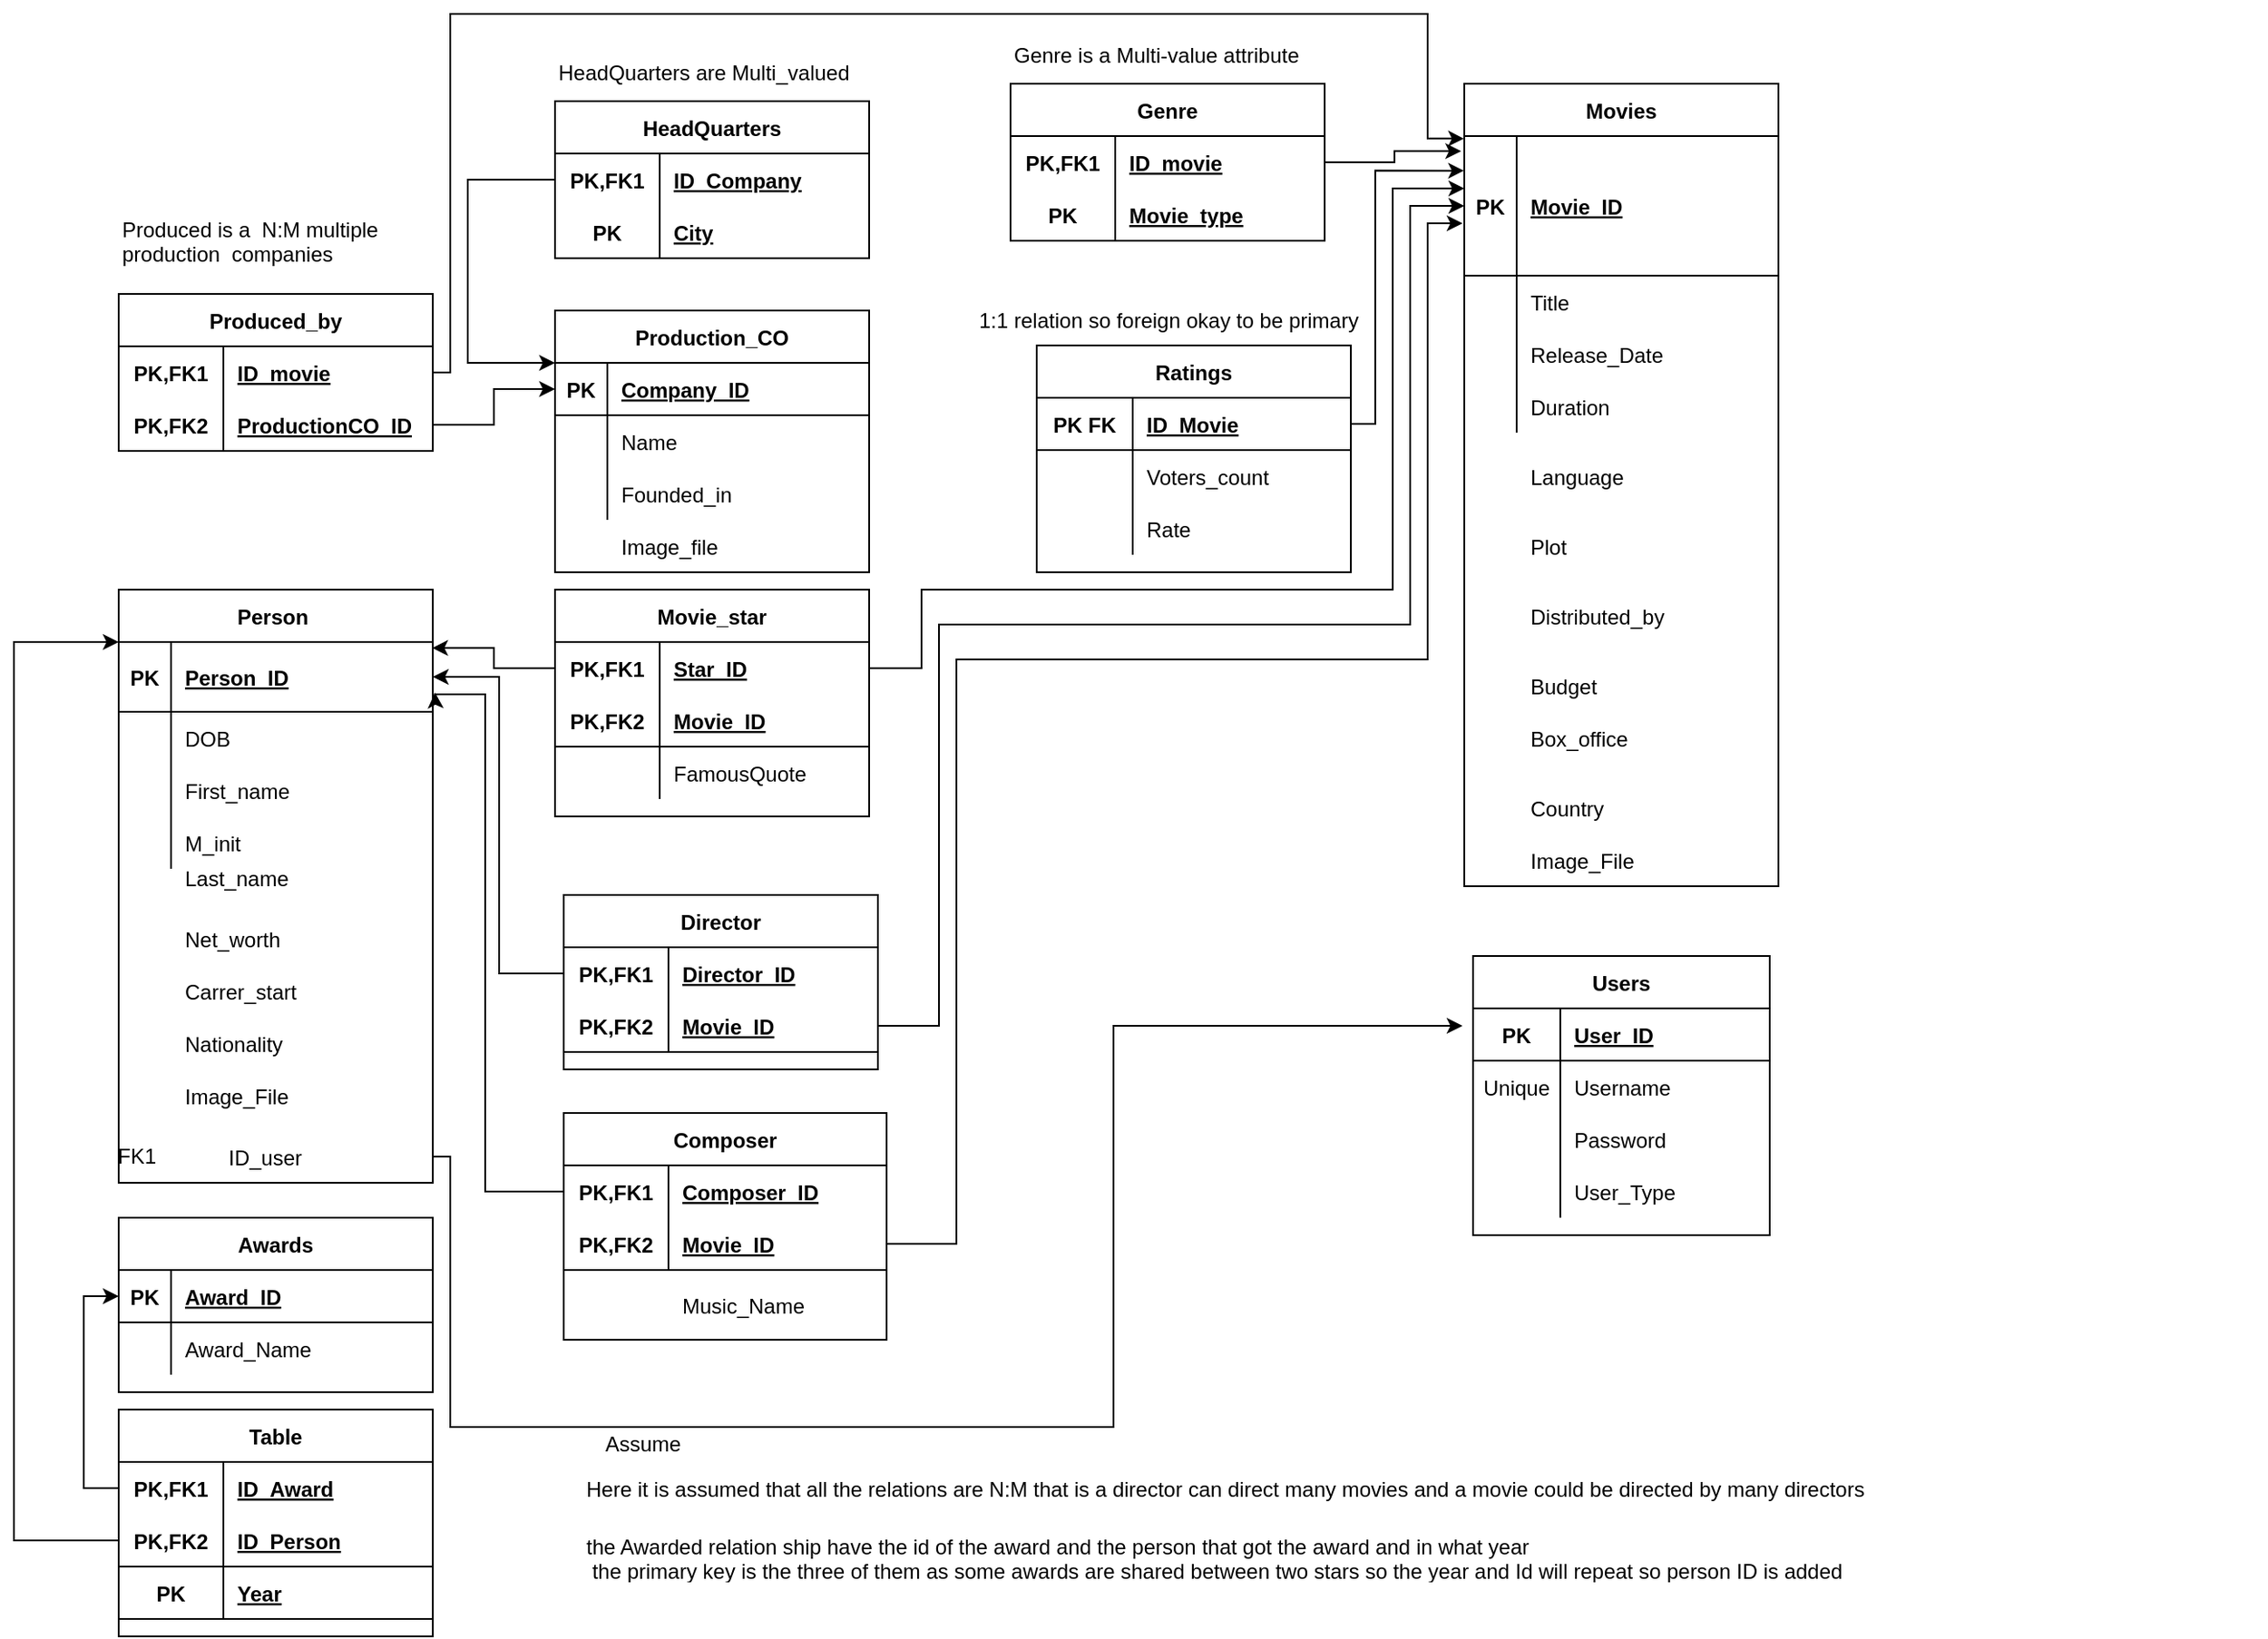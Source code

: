 <mxfile version="14.1.8" type="github">
  <diagram id="R2lEEEUBdFMjLlhIrx00" name="Page-1">
    <mxGraphModel dx="1038" dy="580" grid="1" gridSize="10" guides="1" tooltips="1" connect="1" arrows="1" fold="1" page="1" pageScale="1" pageWidth="850" pageHeight="1100" math="0" shadow="0" extFonts="Permanent Marker^https://fonts.googleapis.com/css?family=Permanent+Marker">
      <root>
        <mxCell id="0" />
        <mxCell id="1" parent="0" />
        <mxCell id="VRXhOcd1XlJgSuAFxM8A-126" value="" style="group" parent="1" vertex="1" connectable="0">
          <mxGeometry x="80" y="110" width="190" height="150.5" as="geometry" />
        </mxCell>
        <mxCell id="VRXhOcd1XlJgSuAFxM8A-116" value="" style="group" parent="VRXhOcd1XlJgSuAFxM8A-126" vertex="1" connectable="0">
          <mxGeometry y="44" width="190" height="106.5" as="geometry" />
        </mxCell>
        <mxCell id="VRXhOcd1XlJgSuAFxM8A-117" value="Produced_by" style="shape=table;startSize=30;container=1;collapsible=1;childLayout=tableLayout;fixedRows=1;rowLines=0;fontStyle=1;align=center;resizeLast=1;" parent="VRXhOcd1XlJgSuAFxM8A-116" vertex="1">
          <mxGeometry y="16.5" width="180" height="90" as="geometry">
            <mxRectangle y="16.5" width="110" height="30" as="alternateBounds" />
          </mxGeometry>
        </mxCell>
        <mxCell id="VRXhOcd1XlJgSuAFxM8A-118" value="" style="shape=partialRectangle;collapsible=0;dropTarget=0;pointerEvents=0;fillColor=none;top=0;left=0;bottom=0;right=0;points=[[0,0.5],[1,0.5]];portConstraint=eastwest;" parent="VRXhOcd1XlJgSuAFxM8A-117" vertex="1">
          <mxGeometry y="30" width="180" height="30" as="geometry" />
        </mxCell>
        <mxCell id="VRXhOcd1XlJgSuAFxM8A-119" value="PK,FK1" style="shape=partialRectangle;connectable=0;fillColor=none;top=0;left=0;bottom=0;right=0;fontStyle=1;overflow=hidden;" parent="VRXhOcd1XlJgSuAFxM8A-118" vertex="1">
          <mxGeometry width="60" height="30" as="geometry" />
        </mxCell>
        <mxCell id="VRXhOcd1XlJgSuAFxM8A-120" value="ID_movie" style="shape=partialRectangle;connectable=0;fillColor=none;top=0;left=0;bottom=0;right=0;align=left;spacingLeft=6;fontStyle=5;overflow=hidden;" parent="VRXhOcd1XlJgSuAFxM8A-118" vertex="1">
          <mxGeometry x="60" width="120" height="30" as="geometry" />
        </mxCell>
        <mxCell id="VRXhOcd1XlJgSuAFxM8A-121" value="" style="shape=partialRectangle;collapsible=0;dropTarget=0;pointerEvents=0;fillColor=none;top=0;left=0;bottom=1;right=0;points=[[0,0.5],[1,0.5]];portConstraint=eastwest;" parent="VRXhOcd1XlJgSuAFxM8A-117" vertex="1">
          <mxGeometry y="60" width="180" height="30" as="geometry" />
        </mxCell>
        <mxCell id="VRXhOcd1XlJgSuAFxM8A-122" value="PK,FK2" style="shape=partialRectangle;connectable=0;fillColor=none;top=0;left=0;bottom=0;right=0;fontStyle=1;overflow=hidden;" parent="VRXhOcd1XlJgSuAFxM8A-121" vertex="1">
          <mxGeometry width="60" height="30" as="geometry" />
        </mxCell>
        <mxCell id="VRXhOcd1XlJgSuAFxM8A-123" value="ProductionCO_ID" style="shape=partialRectangle;connectable=0;fillColor=none;top=0;left=0;bottom=0;right=0;align=left;spacingLeft=6;fontStyle=5;overflow=hidden;" parent="VRXhOcd1XlJgSuAFxM8A-121" vertex="1">
          <mxGeometry x="60" width="120" height="30" as="geometry" />
        </mxCell>
        <mxCell id="VRXhOcd1XlJgSuAFxM8A-124" value="&lt;font face=&quot;helvetica&quot;&gt;Produced is a&amp;nbsp; N:M multiple production&amp;nbsp; companies&lt;/font&gt;" style="text;whiteSpace=wrap;html=1;" parent="VRXhOcd1XlJgSuAFxM8A-126" vertex="1">
          <mxGeometry y="10.003" width="190" height="22" as="geometry" />
        </mxCell>
        <mxCell id="VRXhOcd1XlJgSuAFxM8A-128" value="" style="group" parent="1" vertex="1" connectable="0">
          <mxGeometry x="580" y="20" width="451" height="560" as="geometry" />
        </mxCell>
        <mxCell id="VRXhOcd1XlJgSuAFxM8A-71" value="" style="group" parent="VRXhOcd1XlJgSuAFxM8A-128" vertex="1" connectable="0">
          <mxGeometry x="271" y="30" width="180" height="460" as="geometry" />
        </mxCell>
        <mxCell id="VRXhOcd1XlJgSuAFxM8A-46" value="Movies" style="shape=table;startSize=30;container=1;collapsible=1;childLayout=tableLayout;fixedRows=1;rowLines=0;fontStyle=1;align=center;resizeLast=1;" parent="VRXhOcd1XlJgSuAFxM8A-71" vertex="1">
          <mxGeometry width="180" height="460" as="geometry" />
        </mxCell>
        <mxCell id="VRXhOcd1XlJgSuAFxM8A-47" value="" style="shape=partialRectangle;collapsible=0;dropTarget=0;pointerEvents=0;fillColor=none;top=0;left=0;bottom=1;right=0;points=[[0,0.5],[1,0.5]];portConstraint=eastwest;" parent="VRXhOcd1XlJgSuAFxM8A-46" vertex="1">
          <mxGeometry y="30" width="180" height="80" as="geometry" />
        </mxCell>
        <mxCell id="VRXhOcd1XlJgSuAFxM8A-48" value="PK" style="shape=partialRectangle;connectable=0;fillColor=none;top=0;left=0;bottom=0;right=0;fontStyle=1;overflow=hidden;" parent="VRXhOcd1XlJgSuAFxM8A-47" vertex="1">
          <mxGeometry width="30" height="80" as="geometry" />
        </mxCell>
        <mxCell id="VRXhOcd1XlJgSuAFxM8A-49" value="Movie_ID" style="shape=partialRectangle;connectable=0;fillColor=none;top=0;left=0;bottom=0;right=0;align=left;spacingLeft=6;fontStyle=5;overflow=hidden;" parent="VRXhOcd1XlJgSuAFxM8A-47" vertex="1">
          <mxGeometry x="30" width="150" height="80" as="geometry" />
        </mxCell>
        <mxCell id="VRXhOcd1XlJgSuAFxM8A-50" value="" style="shape=partialRectangle;collapsible=0;dropTarget=0;pointerEvents=0;fillColor=none;top=0;left=0;bottom=0;right=0;points=[[0,0.5],[1,0.5]];portConstraint=eastwest;" parent="VRXhOcd1XlJgSuAFxM8A-46" vertex="1">
          <mxGeometry y="110" width="180" height="30" as="geometry" />
        </mxCell>
        <mxCell id="VRXhOcd1XlJgSuAFxM8A-51" value="" style="shape=partialRectangle;connectable=0;fillColor=none;top=0;left=0;bottom=0;right=0;editable=1;overflow=hidden;" parent="VRXhOcd1XlJgSuAFxM8A-50" vertex="1">
          <mxGeometry width="30" height="30" as="geometry" />
        </mxCell>
        <mxCell id="VRXhOcd1XlJgSuAFxM8A-52" value="Title" style="shape=partialRectangle;connectable=0;fillColor=none;top=0;left=0;bottom=0;right=0;align=left;spacingLeft=6;overflow=hidden;" parent="VRXhOcd1XlJgSuAFxM8A-50" vertex="1">
          <mxGeometry x="30" width="150" height="30" as="geometry" />
        </mxCell>
        <mxCell id="VRXhOcd1XlJgSuAFxM8A-53" value="" style="shape=partialRectangle;collapsible=0;dropTarget=0;pointerEvents=0;fillColor=none;top=0;left=0;bottom=0;right=0;points=[[0,0.5],[1,0.5]];portConstraint=eastwest;" parent="VRXhOcd1XlJgSuAFxM8A-46" vertex="1">
          <mxGeometry y="140" width="180" height="30" as="geometry" />
        </mxCell>
        <mxCell id="VRXhOcd1XlJgSuAFxM8A-54" value="" style="shape=partialRectangle;connectable=0;fillColor=none;top=0;left=0;bottom=0;right=0;editable=1;overflow=hidden;" parent="VRXhOcd1XlJgSuAFxM8A-53" vertex="1">
          <mxGeometry width="30" height="30" as="geometry" />
        </mxCell>
        <mxCell id="VRXhOcd1XlJgSuAFxM8A-55" value="Release_Date" style="shape=partialRectangle;connectable=0;fillColor=none;top=0;left=0;bottom=0;right=0;align=left;spacingLeft=6;overflow=hidden;" parent="VRXhOcd1XlJgSuAFxM8A-53" vertex="1">
          <mxGeometry x="30" width="150" height="30" as="geometry" />
        </mxCell>
        <mxCell id="VRXhOcd1XlJgSuAFxM8A-56" value="" style="shape=partialRectangle;collapsible=0;dropTarget=0;pointerEvents=0;fillColor=none;top=0;left=0;bottom=0;right=0;points=[[0,0.5],[1,0.5]];portConstraint=eastwest;" parent="VRXhOcd1XlJgSuAFxM8A-46" vertex="1">
          <mxGeometry y="170" width="180" height="30" as="geometry" />
        </mxCell>
        <mxCell id="VRXhOcd1XlJgSuAFxM8A-57" value="" style="shape=partialRectangle;connectable=0;fillColor=none;top=0;left=0;bottom=0;right=0;editable=1;overflow=hidden;" parent="VRXhOcd1XlJgSuAFxM8A-56" vertex="1">
          <mxGeometry width="30" height="30" as="geometry" />
        </mxCell>
        <mxCell id="VRXhOcd1XlJgSuAFxM8A-58" value="Duration " style="shape=partialRectangle;connectable=0;fillColor=none;top=0;left=0;bottom=0;right=0;align=left;spacingLeft=6;overflow=hidden;" parent="VRXhOcd1XlJgSuAFxM8A-56" vertex="1">
          <mxGeometry x="30" width="150" height="30" as="geometry" />
        </mxCell>
        <mxCell id="VRXhOcd1XlJgSuAFxM8A-64" value="Language" style="shape=partialRectangle;connectable=0;fillColor=none;top=0;left=0;bottom=0;right=0;align=left;spacingLeft=6;overflow=hidden;" parent="VRXhOcd1XlJgSuAFxM8A-71" vertex="1">
          <mxGeometry x="30" y="210" width="150" height="30" as="geometry" />
        </mxCell>
        <mxCell id="VRXhOcd1XlJgSuAFxM8A-65" value="Plot" style="shape=partialRectangle;connectable=0;fillColor=none;top=0;left=0;bottom=0;right=0;align=left;spacingLeft=6;overflow=hidden;" parent="VRXhOcd1XlJgSuAFxM8A-71" vertex="1">
          <mxGeometry x="30" y="250" width="150" height="30" as="geometry" />
        </mxCell>
        <mxCell id="VRXhOcd1XlJgSuAFxM8A-68" value="Distributed_by" style="shape=partialRectangle;connectable=0;fillColor=none;top=0;left=0;bottom=0;right=0;align=left;spacingLeft=6;overflow=hidden;" parent="VRXhOcd1XlJgSuAFxM8A-71" vertex="1">
          <mxGeometry x="30" y="290" width="150" height="30" as="geometry" />
        </mxCell>
        <mxCell id="VRXhOcd1XlJgSuAFxM8A-69" value="Budget" style="shape=partialRectangle;connectable=0;fillColor=none;top=0;left=0;bottom=0;right=0;align=left;spacingLeft=6;overflow=hidden;" parent="VRXhOcd1XlJgSuAFxM8A-71" vertex="1">
          <mxGeometry x="30" y="330" width="150" height="30" as="geometry" />
        </mxCell>
        <mxCell id="VRXhOcd1XlJgSuAFxM8A-70" value="Box_office" style="shape=partialRectangle;connectable=0;fillColor=none;top=0;left=0;bottom=0;right=0;align=left;spacingLeft=6;overflow=hidden;" parent="VRXhOcd1XlJgSuAFxM8A-71" vertex="1">
          <mxGeometry x="30" y="360" width="150" height="30" as="geometry" />
        </mxCell>
        <mxCell id="VRXhOcd1XlJgSuAFxM8A-258" value="Country" style="shape=partialRectangle;connectable=0;fillColor=none;top=0;left=0;bottom=0;right=0;align=left;spacingLeft=6;overflow=hidden;" parent="VRXhOcd1XlJgSuAFxM8A-71" vertex="1">
          <mxGeometry x="30" y="400" width="150" height="30" as="geometry" />
        </mxCell>
        <mxCell id="VRXhOcd1XlJgSuAFxM8A-282" value="Image_File" style="shape=partialRectangle;connectable=0;fillColor=none;top=0;left=0;bottom=0;right=0;align=left;spacingLeft=6;overflow=hidden;" parent="VRXhOcd1XlJgSuAFxM8A-71" vertex="1">
          <mxGeometry x="30" y="430" width="150" height="30" as="geometry" />
        </mxCell>
        <mxCell id="VRXhOcd1XlJgSuAFxM8A-99" value="" style="group" parent="VRXhOcd1XlJgSuAFxM8A-128" vertex="1" connectable="0">
          <mxGeometry x="11" width="180" height="120" as="geometry" />
        </mxCell>
        <mxCell id="VRXhOcd1XlJgSuAFxM8A-85" value="Genre" style="shape=table;startSize=30;container=1;collapsible=1;childLayout=tableLayout;fixedRows=1;rowLines=0;fontStyle=1;align=center;resizeLast=1;" parent="VRXhOcd1XlJgSuAFxM8A-99" vertex="1">
          <mxGeometry y="30" width="180" height="90" as="geometry" />
        </mxCell>
        <mxCell id="VRXhOcd1XlJgSuAFxM8A-86" value="" style="shape=partialRectangle;collapsible=0;dropTarget=0;pointerEvents=0;fillColor=none;top=0;left=0;bottom=0;right=0;points=[[0,0.5],[1,0.5]];portConstraint=eastwest;" parent="VRXhOcd1XlJgSuAFxM8A-85" vertex="1">
          <mxGeometry y="30" width="180" height="30" as="geometry" />
        </mxCell>
        <mxCell id="VRXhOcd1XlJgSuAFxM8A-87" value="PK,FK1" style="shape=partialRectangle;connectable=0;fillColor=none;top=0;left=0;bottom=0;right=0;fontStyle=1;overflow=hidden;" parent="VRXhOcd1XlJgSuAFxM8A-86" vertex="1">
          <mxGeometry width="60" height="30" as="geometry" />
        </mxCell>
        <mxCell id="VRXhOcd1XlJgSuAFxM8A-88" value="ID_movie" style="shape=partialRectangle;connectable=0;fillColor=none;top=0;left=0;bottom=0;right=0;align=left;spacingLeft=6;fontStyle=5;overflow=hidden;" parent="VRXhOcd1XlJgSuAFxM8A-86" vertex="1">
          <mxGeometry x="60" width="120" height="30" as="geometry" />
        </mxCell>
        <mxCell id="VRXhOcd1XlJgSuAFxM8A-89" value="" style="shape=partialRectangle;collapsible=0;dropTarget=0;pointerEvents=0;fillColor=none;top=0;left=0;bottom=1;right=0;points=[[0,0.5],[1,0.5]];portConstraint=eastwest;" parent="VRXhOcd1XlJgSuAFxM8A-85" vertex="1">
          <mxGeometry y="60" width="180" height="30" as="geometry" />
        </mxCell>
        <mxCell id="VRXhOcd1XlJgSuAFxM8A-90" value="PK" style="shape=partialRectangle;connectable=0;fillColor=none;top=0;left=0;bottom=0;right=0;fontStyle=1;overflow=hidden;" parent="VRXhOcd1XlJgSuAFxM8A-89" vertex="1">
          <mxGeometry width="60" height="30" as="geometry" />
        </mxCell>
        <mxCell id="VRXhOcd1XlJgSuAFxM8A-91" value="Movie_type" style="shape=partialRectangle;connectable=0;fillColor=none;top=0;left=0;bottom=0;right=0;align=left;spacingLeft=6;fontStyle=5;overflow=hidden;" parent="VRXhOcd1XlJgSuAFxM8A-89" vertex="1">
          <mxGeometry x="60" width="120" height="30" as="geometry" />
        </mxCell>
        <mxCell id="VRXhOcd1XlJgSuAFxM8A-101" value="Ratings" style="shape=table;startSize=30;container=1;collapsible=1;childLayout=tableLayout;fixedRows=1;rowLines=0;fontStyle=1;align=center;resizeLast=1;" parent="VRXhOcd1XlJgSuAFxM8A-128" vertex="1">
          <mxGeometry x="26" y="180" width="180" height="130" as="geometry" />
        </mxCell>
        <mxCell id="VRXhOcd1XlJgSuAFxM8A-102" value="" style="shape=partialRectangle;collapsible=0;dropTarget=0;pointerEvents=0;fillColor=none;top=0;left=0;bottom=1;right=0;points=[[0,0.5],[1,0.5]];portConstraint=eastwest;" parent="VRXhOcd1XlJgSuAFxM8A-101" vertex="1">
          <mxGeometry y="30" width="180" height="30" as="geometry" />
        </mxCell>
        <mxCell id="VRXhOcd1XlJgSuAFxM8A-103" value="PK FK" style="shape=partialRectangle;connectable=0;fillColor=none;top=0;left=0;bottom=0;right=0;fontStyle=1;overflow=hidden;" parent="VRXhOcd1XlJgSuAFxM8A-102" vertex="1">
          <mxGeometry width="55" height="30" as="geometry" />
        </mxCell>
        <mxCell id="VRXhOcd1XlJgSuAFxM8A-104" value="ID_Movie" style="shape=partialRectangle;connectable=0;fillColor=none;top=0;left=0;bottom=0;right=0;align=left;spacingLeft=6;fontStyle=5;overflow=hidden;" parent="VRXhOcd1XlJgSuAFxM8A-102" vertex="1">
          <mxGeometry x="55" width="125" height="30" as="geometry" />
        </mxCell>
        <mxCell id="VRXhOcd1XlJgSuAFxM8A-105" value="" style="shape=partialRectangle;collapsible=0;dropTarget=0;pointerEvents=0;fillColor=none;top=0;left=0;bottom=0;right=0;points=[[0,0.5],[1,0.5]];portConstraint=eastwest;" parent="VRXhOcd1XlJgSuAFxM8A-101" vertex="1">
          <mxGeometry y="60" width="180" height="30" as="geometry" />
        </mxCell>
        <mxCell id="VRXhOcd1XlJgSuAFxM8A-106" value="" style="shape=partialRectangle;connectable=0;fillColor=none;top=0;left=0;bottom=0;right=0;editable=1;overflow=hidden;" parent="VRXhOcd1XlJgSuAFxM8A-105" vertex="1">
          <mxGeometry width="55" height="30" as="geometry" />
        </mxCell>
        <mxCell id="VRXhOcd1XlJgSuAFxM8A-107" value="Voters_count" style="shape=partialRectangle;connectable=0;fillColor=none;top=0;left=0;bottom=0;right=0;align=left;spacingLeft=6;overflow=hidden;" parent="VRXhOcd1XlJgSuAFxM8A-105" vertex="1">
          <mxGeometry x="55" width="125" height="30" as="geometry" />
        </mxCell>
        <mxCell id="VRXhOcd1XlJgSuAFxM8A-108" value="" style="shape=partialRectangle;collapsible=0;dropTarget=0;pointerEvents=0;fillColor=none;top=0;left=0;bottom=0;right=0;points=[[0,0.5],[1,0.5]];portConstraint=eastwest;" parent="VRXhOcd1XlJgSuAFxM8A-101" vertex="1">
          <mxGeometry y="90" width="180" height="30" as="geometry" />
        </mxCell>
        <mxCell id="VRXhOcd1XlJgSuAFxM8A-109" value="" style="shape=partialRectangle;connectable=0;fillColor=none;top=0;left=0;bottom=0;right=0;editable=1;overflow=hidden;" parent="VRXhOcd1XlJgSuAFxM8A-108" vertex="1">
          <mxGeometry width="55" height="30" as="geometry" />
        </mxCell>
        <mxCell id="VRXhOcd1XlJgSuAFxM8A-110" value="Rate" style="shape=partialRectangle;connectable=0;fillColor=none;top=0;left=0;bottom=0;right=0;align=left;spacingLeft=6;overflow=hidden;" parent="VRXhOcd1XlJgSuAFxM8A-108" vertex="1">
          <mxGeometry x="55" width="125" height="30" as="geometry" />
        </mxCell>
        <mxCell id="VRXhOcd1XlJgSuAFxM8A-114" value="1:1 relation so foreign okay to be primary" style="shape=partialRectangle;connectable=0;fillColor=none;top=0;left=0;bottom=0;right=0;align=left;spacingLeft=6;overflow=hidden;" parent="VRXhOcd1XlJgSuAFxM8A-128" vertex="1">
          <mxGeometry x="-15" y="150" width="232" height="30" as="geometry" />
        </mxCell>
        <mxCell id="VRXhOcd1XlJgSuAFxM8A-245" style="edgeStyle=orthogonalEdgeStyle;rounded=0;orthogonalLoop=1;jettySize=auto;html=1;exitX=1;exitY=0.5;exitDx=0;exitDy=0;entryX=-0.01;entryY=0.108;entryDx=0;entryDy=0;entryPerimeter=0;" parent="VRXhOcd1XlJgSuAFxM8A-128" source="VRXhOcd1XlJgSuAFxM8A-86" target="VRXhOcd1XlJgSuAFxM8A-47" edge="1">
          <mxGeometry relative="1" as="geometry" />
        </mxCell>
        <mxCell id="VRXhOcd1XlJgSuAFxM8A-247" style="edgeStyle=orthogonalEdgeStyle;rounded=0;orthogonalLoop=1;jettySize=auto;html=1;exitX=1;exitY=0.5;exitDx=0;exitDy=0;entryX=-0.001;entryY=0.248;entryDx=0;entryDy=0;entryPerimeter=0;" parent="VRXhOcd1XlJgSuAFxM8A-128" source="VRXhOcd1XlJgSuAFxM8A-102" target="VRXhOcd1XlJgSuAFxM8A-47" edge="1">
          <mxGeometry relative="1" as="geometry">
            <mxPoint x="230" y="80" as="targetPoint" />
            <Array as="points">
              <mxPoint x="220" y="225" />
              <mxPoint x="220" y="80" />
            </Array>
          </mxGeometry>
        </mxCell>
        <mxCell id="VRXhOcd1XlJgSuAFxM8A-98" value="&lt;span style=&quot;font-family: &amp;#34;helvetica&amp;#34;&quot;&gt;Genre is a Multi-value attribute&lt;/span&gt;" style="text;whiteSpace=wrap;html=1;" parent="VRXhOcd1XlJgSuAFxM8A-128" vertex="1">
          <mxGeometry x="11" width="180" height="30" as="geometry" />
        </mxCell>
        <mxCell id="VRXhOcd1XlJgSuAFxM8A-133" value="Person " style="shape=table;startSize=30;container=1;collapsible=1;childLayout=tableLayout;fixedRows=1;rowLines=0;fontStyle=1;align=center;resizeLast=1;" parent="1" vertex="1">
          <mxGeometry x="80" y="340" width="180" height="340" as="geometry" />
        </mxCell>
        <mxCell id="VRXhOcd1XlJgSuAFxM8A-134" value="" style="shape=partialRectangle;collapsible=0;dropTarget=0;pointerEvents=0;fillColor=none;top=0;left=0;bottom=1;right=0;points=[[0,0.5],[1,0.5]];portConstraint=eastwest;" parent="VRXhOcd1XlJgSuAFxM8A-133" vertex="1">
          <mxGeometry y="30" width="180" height="40" as="geometry" />
        </mxCell>
        <mxCell id="VRXhOcd1XlJgSuAFxM8A-135" value="PK" style="shape=partialRectangle;connectable=0;fillColor=none;top=0;left=0;bottom=0;right=0;fontStyle=1;overflow=hidden;" parent="VRXhOcd1XlJgSuAFxM8A-134" vertex="1">
          <mxGeometry width="30" height="40" as="geometry" />
        </mxCell>
        <mxCell id="VRXhOcd1XlJgSuAFxM8A-136" value="Person_ID" style="shape=partialRectangle;connectable=0;fillColor=none;top=0;left=0;bottom=0;right=0;align=left;spacingLeft=6;fontStyle=5;overflow=hidden;" parent="VRXhOcd1XlJgSuAFxM8A-134" vertex="1">
          <mxGeometry x="30" width="150" height="40" as="geometry" />
        </mxCell>
        <mxCell id="VRXhOcd1XlJgSuAFxM8A-137" value="" style="shape=partialRectangle;collapsible=0;dropTarget=0;pointerEvents=0;fillColor=none;top=0;left=0;bottom=0;right=0;points=[[0,0.5],[1,0.5]];portConstraint=eastwest;" parent="VRXhOcd1XlJgSuAFxM8A-133" vertex="1">
          <mxGeometry y="70" width="180" height="30" as="geometry" />
        </mxCell>
        <mxCell id="VRXhOcd1XlJgSuAFxM8A-138" value="" style="shape=partialRectangle;connectable=0;fillColor=none;top=0;left=0;bottom=0;right=0;editable=1;overflow=hidden;" parent="VRXhOcd1XlJgSuAFxM8A-137" vertex="1">
          <mxGeometry width="30" height="30" as="geometry" />
        </mxCell>
        <mxCell id="VRXhOcd1XlJgSuAFxM8A-139" value="DOB" style="shape=partialRectangle;connectable=0;fillColor=none;top=0;left=0;bottom=0;right=0;align=left;spacingLeft=6;overflow=hidden;" parent="VRXhOcd1XlJgSuAFxM8A-137" vertex="1">
          <mxGeometry x="30" width="150" height="30" as="geometry" />
        </mxCell>
        <mxCell id="VRXhOcd1XlJgSuAFxM8A-140" value="" style="shape=partialRectangle;collapsible=0;dropTarget=0;pointerEvents=0;fillColor=none;top=0;left=0;bottom=0;right=0;points=[[0,0.5],[1,0.5]];portConstraint=eastwest;" parent="VRXhOcd1XlJgSuAFxM8A-133" vertex="1">
          <mxGeometry y="100" width="180" height="30" as="geometry" />
        </mxCell>
        <mxCell id="VRXhOcd1XlJgSuAFxM8A-141" value="" style="shape=partialRectangle;connectable=0;fillColor=none;top=0;left=0;bottom=0;right=0;editable=1;overflow=hidden;" parent="VRXhOcd1XlJgSuAFxM8A-140" vertex="1">
          <mxGeometry width="30" height="30" as="geometry" />
        </mxCell>
        <mxCell id="VRXhOcd1XlJgSuAFxM8A-142" value="First_name" style="shape=partialRectangle;connectable=0;fillColor=none;top=0;left=0;bottom=0;right=0;align=left;spacingLeft=6;overflow=hidden;" parent="VRXhOcd1XlJgSuAFxM8A-140" vertex="1">
          <mxGeometry x="30" width="150" height="30" as="geometry" />
        </mxCell>
        <mxCell id="VRXhOcd1XlJgSuAFxM8A-143" value="" style="shape=partialRectangle;collapsible=0;dropTarget=0;pointerEvents=0;fillColor=none;top=0;left=0;bottom=0;right=0;points=[[0,0.5],[1,0.5]];portConstraint=eastwest;" parent="VRXhOcd1XlJgSuAFxM8A-133" vertex="1">
          <mxGeometry y="130" width="180" height="30" as="geometry" />
        </mxCell>
        <mxCell id="VRXhOcd1XlJgSuAFxM8A-144" value="" style="shape=partialRectangle;connectable=0;fillColor=none;top=0;left=0;bottom=0;right=0;editable=1;overflow=hidden;" parent="VRXhOcd1XlJgSuAFxM8A-143" vertex="1">
          <mxGeometry width="30" height="30" as="geometry" />
        </mxCell>
        <mxCell id="VRXhOcd1XlJgSuAFxM8A-145" value="M_init" style="shape=partialRectangle;connectable=0;fillColor=none;top=0;left=0;bottom=0;right=0;align=left;spacingLeft=6;overflow=hidden;" parent="VRXhOcd1XlJgSuAFxM8A-143" vertex="1">
          <mxGeometry x="30" width="150" height="30" as="geometry" />
        </mxCell>
        <mxCell id="VRXhOcd1XlJgSuAFxM8A-173" value="Last_name" style="shape=partialRectangle;connectable=0;fillColor=none;top=0;left=0;bottom=0;right=0;align=left;spacingLeft=6;overflow=hidden;" parent="1" vertex="1">
          <mxGeometry x="110" y="490" width="150" height="30" as="geometry" />
        </mxCell>
        <mxCell id="VRXhOcd1XlJgSuAFxM8A-183" value="Net_worth" style="shape=partialRectangle;connectable=0;fillColor=none;top=0;left=0;bottom=0;right=0;align=left;spacingLeft=6;overflow=hidden;" parent="1" vertex="1">
          <mxGeometry x="110" y="525" width="150" height="30" as="geometry" />
        </mxCell>
        <mxCell id="VRXhOcd1XlJgSuAFxM8A-184" value="Carrer_start" style="shape=partialRectangle;connectable=0;fillColor=none;top=0;left=0;bottom=0;right=0;align=left;spacingLeft=6;overflow=hidden;" parent="1" vertex="1">
          <mxGeometry x="110" y="555" width="150" height="30" as="geometry" />
        </mxCell>
        <mxCell id="VRXhOcd1XlJgSuAFxM8A-188" value="Nationality" style="shape=partialRectangle;connectable=0;fillColor=none;top=0;left=0;bottom=0;right=0;align=left;spacingLeft=6;overflow=hidden;" parent="1" vertex="1">
          <mxGeometry x="110" y="585" width="150" height="30" as="geometry" />
        </mxCell>
        <mxCell id="VRXhOcd1XlJgSuAFxM8A-203" value="Movie_star" style="shape=table;startSize=30;container=1;collapsible=1;childLayout=tableLayout;fixedRows=1;rowLines=0;fontStyle=1;align=center;resizeLast=1;" parent="1" vertex="1">
          <mxGeometry x="330" y="340" width="180" height="130" as="geometry" />
        </mxCell>
        <mxCell id="VRXhOcd1XlJgSuAFxM8A-204" value="" style="shape=partialRectangle;collapsible=0;dropTarget=0;pointerEvents=0;fillColor=none;top=0;left=0;bottom=0;right=0;points=[[0,0.5],[1,0.5]];portConstraint=eastwest;" parent="VRXhOcd1XlJgSuAFxM8A-203" vertex="1">
          <mxGeometry y="30" width="180" height="30" as="geometry" />
        </mxCell>
        <mxCell id="VRXhOcd1XlJgSuAFxM8A-205" value="PK,FK1" style="shape=partialRectangle;connectable=0;fillColor=none;top=0;left=0;bottom=0;right=0;fontStyle=1;overflow=hidden;" parent="VRXhOcd1XlJgSuAFxM8A-204" vertex="1">
          <mxGeometry width="60" height="30" as="geometry" />
        </mxCell>
        <mxCell id="VRXhOcd1XlJgSuAFxM8A-206" value="Star_ID" style="shape=partialRectangle;connectable=0;fillColor=none;top=0;left=0;bottom=0;right=0;align=left;spacingLeft=6;fontStyle=5;overflow=hidden;" parent="VRXhOcd1XlJgSuAFxM8A-204" vertex="1">
          <mxGeometry x="60" width="120" height="30" as="geometry" />
        </mxCell>
        <mxCell id="VRXhOcd1XlJgSuAFxM8A-207" value="" style="shape=partialRectangle;collapsible=0;dropTarget=0;pointerEvents=0;fillColor=none;top=0;left=0;bottom=1;right=0;points=[[0,0.5],[1,0.5]];portConstraint=eastwest;" parent="VRXhOcd1XlJgSuAFxM8A-203" vertex="1">
          <mxGeometry y="60" width="180" height="30" as="geometry" />
        </mxCell>
        <mxCell id="VRXhOcd1XlJgSuAFxM8A-208" value="PK,FK2" style="shape=partialRectangle;connectable=0;fillColor=none;top=0;left=0;bottom=0;right=0;fontStyle=1;overflow=hidden;" parent="VRXhOcd1XlJgSuAFxM8A-207" vertex="1">
          <mxGeometry width="60" height="30" as="geometry" />
        </mxCell>
        <mxCell id="VRXhOcd1XlJgSuAFxM8A-209" value="Movie_ID" style="shape=partialRectangle;connectable=0;fillColor=none;top=0;left=0;bottom=0;right=0;align=left;spacingLeft=6;fontStyle=5;overflow=hidden;" parent="VRXhOcd1XlJgSuAFxM8A-207" vertex="1">
          <mxGeometry x="60" width="120" height="30" as="geometry" />
        </mxCell>
        <mxCell id="VRXhOcd1XlJgSuAFxM8A-210" value="" style="shape=partialRectangle;collapsible=0;dropTarget=0;pointerEvents=0;fillColor=none;top=0;left=0;bottom=0;right=0;points=[[0,0.5],[1,0.5]];portConstraint=eastwest;" parent="VRXhOcd1XlJgSuAFxM8A-203" vertex="1">
          <mxGeometry y="90" width="180" height="30" as="geometry" />
        </mxCell>
        <mxCell id="VRXhOcd1XlJgSuAFxM8A-211" value="" style="shape=partialRectangle;connectable=0;fillColor=none;top=0;left=0;bottom=0;right=0;editable=1;overflow=hidden;" parent="VRXhOcd1XlJgSuAFxM8A-210" vertex="1">
          <mxGeometry width="60" height="30" as="geometry" />
        </mxCell>
        <mxCell id="VRXhOcd1XlJgSuAFxM8A-212" value="FamousQuote" style="shape=partialRectangle;connectable=0;fillColor=none;top=0;left=0;bottom=0;right=0;align=left;spacingLeft=6;overflow=hidden;" parent="VRXhOcd1XlJgSuAFxM8A-210" vertex="1">
          <mxGeometry x="60" width="120" height="30" as="geometry" />
        </mxCell>
        <mxCell id="VRXhOcd1XlJgSuAFxM8A-216" style="edgeStyle=orthogonalEdgeStyle;rounded=0;orthogonalLoop=1;jettySize=auto;html=1;exitX=0;exitY=0.5;exitDx=0;exitDy=0;entryX=0.998;entryY=0.085;entryDx=0;entryDy=0;entryPerimeter=0;" parent="1" source="VRXhOcd1XlJgSuAFxM8A-204" target="VRXhOcd1XlJgSuAFxM8A-134" edge="1">
          <mxGeometry relative="1" as="geometry">
            <mxPoint x="270" y="385" as="targetPoint" />
          </mxGeometry>
        </mxCell>
        <mxCell id="VRXhOcd1XlJgSuAFxM8A-221" value="Director" style="shape=table;startSize=30;container=1;collapsible=1;childLayout=tableLayout;fixedRows=1;rowLines=0;fontStyle=1;align=center;resizeLast=1;" parent="1" vertex="1">
          <mxGeometry x="335" y="515" width="180" height="100" as="geometry" />
        </mxCell>
        <mxCell id="VRXhOcd1XlJgSuAFxM8A-222" value="" style="shape=partialRectangle;collapsible=0;dropTarget=0;pointerEvents=0;fillColor=none;top=0;left=0;bottom=0;right=0;points=[[0,0.5],[1,0.5]];portConstraint=eastwest;" parent="VRXhOcd1XlJgSuAFxM8A-221" vertex="1">
          <mxGeometry y="30" width="180" height="30" as="geometry" />
        </mxCell>
        <mxCell id="VRXhOcd1XlJgSuAFxM8A-223" value="PK,FK1" style="shape=partialRectangle;connectable=0;fillColor=none;top=0;left=0;bottom=0;right=0;fontStyle=1;overflow=hidden;" parent="VRXhOcd1XlJgSuAFxM8A-222" vertex="1">
          <mxGeometry width="60" height="30" as="geometry" />
        </mxCell>
        <mxCell id="VRXhOcd1XlJgSuAFxM8A-224" value="Director_ID" style="shape=partialRectangle;connectable=0;fillColor=none;top=0;left=0;bottom=0;right=0;align=left;spacingLeft=6;fontStyle=5;overflow=hidden;" parent="VRXhOcd1XlJgSuAFxM8A-222" vertex="1">
          <mxGeometry x="60" width="120" height="30" as="geometry" />
        </mxCell>
        <mxCell id="VRXhOcd1XlJgSuAFxM8A-225" value="" style="shape=partialRectangle;collapsible=0;dropTarget=0;pointerEvents=0;fillColor=none;top=0;left=0;bottom=1;right=0;points=[[0,0.5],[1,0.5]];portConstraint=eastwest;" parent="VRXhOcd1XlJgSuAFxM8A-221" vertex="1">
          <mxGeometry y="60" width="180" height="30" as="geometry" />
        </mxCell>
        <mxCell id="VRXhOcd1XlJgSuAFxM8A-226" value="PK,FK2" style="shape=partialRectangle;connectable=0;fillColor=none;top=0;left=0;bottom=0;right=0;fontStyle=1;overflow=hidden;" parent="VRXhOcd1XlJgSuAFxM8A-225" vertex="1">
          <mxGeometry width="60" height="30" as="geometry" />
        </mxCell>
        <mxCell id="VRXhOcd1XlJgSuAFxM8A-227" value="Movie_ID" style="shape=partialRectangle;connectable=0;fillColor=none;top=0;left=0;bottom=0;right=0;align=left;spacingLeft=6;fontStyle=5;overflow=hidden;" parent="VRXhOcd1XlJgSuAFxM8A-225" vertex="1">
          <mxGeometry x="60" width="120" height="30" as="geometry" />
        </mxCell>
        <mxCell id="VRXhOcd1XlJgSuAFxM8A-232" style="edgeStyle=orthogonalEdgeStyle;rounded=0;orthogonalLoop=1;jettySize=auto;html=1;" parent="1" source="VRXhOcd1XlJgSuAFxM8A-222" edge="1">
          <mxGeometry relative="1" as="geometry">
            <mxPoint x="260" y="390" as="targetPoint" />
            <Array as="points">
              <mxPoint x="298" y="560" />
              <mxPoint x="298" y="390" />
              <mxPoint x="262" y="390" />
            </Array>
          </mxGeometry>
        </mxCell>
        <mxCell id="VRXhOcd1XlJgSuAFxM8A-234" value="Composer" style="shape=table;startSize=30;container=1;collapsible=1;childLayout=tableLayout;fixedRows=1;rowLines=0;fontStyle=1;align=center;resizeLast=1;" parent="1" vertex="1">
          <mxGeometry x="335" y="640" width="185" height="130" as="geometry" />
        </mxCell>
        <mxCell id="VRXhOcd1XlJgSuAFxM8A-235" value="" style="shape=partialRectangle;collapsible=0;dropTarget=0;pointerEvents=0;fillColor=none;top=0;left=0;bottom=0;right=0;points=[[0,0.5],[1,0.5]];portConstraint=eastwest;" parent="VRXhOcd1XlJgSuAFxM8A-234" vertex="1">
          <mxGeometry y="30" width="185" height="30" as="geometry" />
        </mxCell>
        <mxCell id="VRXhOcd1XlJgSuAFxM8A-236" value="PK,FK1" style="shape=partialRectangle;connectable=0;fillColor=none;top=0;left=0;bottom=0;right=0;fontStyle=1;overflow=hidden;" parent="VRXhOcd1XlJgSuAFxM8A-235" vertex="1">
          <mxGeometry width="60" height="30" as="geometry" />
        </mxCell>
        <mxCell id="VRXhOcd1XlJgSuAFxM8A-237" value="Composer_ID" style="shape=partialRectangle;connectable=0;fillColor=none;top=0;left=0;bottom=0;right=0;align=left;spacingLeft=6;fontStyle=5;overflow=hidden;" parent="VRXhOcd1XlJgSuAFxM8A-235" vertex="1">
          <mxGeometry x="60" width="125" height="30" as="geometry" />
        </mxCell>
        <mxCell id="VRXhOcd1XlJgSuAFxM8A-238" value="" style="shape=partialRectangle;collapsible=0;dropTarget=0;pointerEvents=0;fillColor=none;top=0;left=0;bottom=1;right=0;points=[[0,0.5],[1,0.5]];portConstraint=eastwest;" parent="VRXhOcd1XlJgSuAFxM8A-234" vertex="1">
          <mxGeometry y="60" width="185" height="30" as="geometry" />
        </mxCell>
        <mxCell id="VRXhOcd1XlJgSuAFxM8A-239" value="PK,FK2" style="shape=partialRectangle;connectable=0;fillColor=none;top=0;left=0;bottom=0;right=0;fontStyle=1;overflow=hidden;" parent="VRXhOcd1XlJgSuAFxM8A-238" vertex="1">
          <mxGeometry width="60" height="30" as="geometry" />
        </mxCell>
        <mxCell id="VRXhOcd1XlJgSuAFxM8A-240" value="Movie_ID" style="shape=partialRectangle;connectable=0;fillColor=none;top=0;left=0;bottom=0;right=0;align=left;spacingLeft=6;fontStyle=5;overflow=hidden;" parent="VRXhOcd1XlJgSuAFxM8A-238" vertex="1">
          <mxGeometry x="60" width="125" height="30" as="geometry" />
        </mxCell>
        <mxCell id="VRXhOcd1XlJgSuAFxM8A-242" style="edgeStyle=orthogonalEdgeStyle;rounded=0;orthogonalLoop=1;jettySize=auto;html=1;exitX=0;exitY=0.5;exitDx=0;exitDy=0;entryX=1.007;entryY=0.725;entryDx=0;entryDy=0;entryPerimeter=0;" parent="1" source="VRXhOcd1XlJgSuAFxM8A-235" target="VRXhOcd1XlJgSuAFxM8A-134" edge="1">
          <mxGeometry relative="1" as="geometry">
            <mxPoint x="280" y="400" as="targetPoint" />
            <Array as="points">
              <mxPoint x="290" y="685" />
              <mxPoint x="290" y="400" />
            </Array>
          </mxGeometry>
        </mxCell>
        <mxCell id="VRXhOcd1XlJgSuAFxM8A-244" style="edgeStyle=orthogonalEdgeStyle;rounded=0;orthogonalLoop=1;jettySize=auto;html=1;exitX=1;exitY=0.5;exitDx=0;exitDy=0;entryX=-0.001;entryY=0.018;entryDx=0;entryDy=0;entryPerimeter=0;" parent="1" source="VRXhOcd1XlJgSuAFxM8A-118" target="VRXhOcd1XlJgSuAFxM8A-47" edge="1">
          <mxGeometry relative="1" as="geometry">
            <mxPoint x="830" y="20" as="targetPoint" />
            <Array as="points">
              <mxPoint x="270" y="216" />
              <mxPoint x="270" y="10" />
              <mxPoint x="830" y="10" />
              <mxPoint x="830" y="81" />
            </Array>
          </mxGeometry>
        </mxCell>
        <mxCell id="VRXhOcd1XlJgSuAFxM8A-249" style="edgeStyle=orthogonalEdgeStyle;rounded=0;orthogonalLoop=1;jettySize=auto;html=1;exitX=1;exitY=0.5;exitDx=0;exitDy=0;" parent="1" source="VRXhOcd1XlJgSuAFxM8A-204" target="VRXhOcd1XlJgSuAFxM8A-47" edge="1">
          <mxGeometry relative="1" as="geometry">
            <mxPoint x="820" y="110" as="targetPoint" />
            <Array as="points">
              <mxPoint x="540" y="385" />
              <mxPoint x="540" y="340" />
              <mxPoint x="810" y="340" />
              <mxPoint x="810" y="110" />
            </Array>
          </mxGeometry>
        </mxCell>
        <mxCell id="VRXhOcd1XlJgSuAFxM8A-250" style="edgeStyle=orthogonalEdgeStyle;rounded=0;orthogonalLoop=1;jettySize=auto;html=1;exitX=1;exitY=0.5;exitDx=0;exitDy=0;entryX=0;entryY=0.5;entryDx=0;entryDy=0;" parent="1" source="VRXhOcd1XlJgSuAFxM8A-225" target="VRXhOcd1XlJgSuAFxM8A-47" edge="1">
          <mxGeometry relative="1" as="geometry">
            <mxPoint x="830" y="120" as="targetPoint" />
            <Array as="points">
              <mxPoint x="550" y="590" />
              <mxPoint x="550" y="360" />
              <mxPoint x="820" y="360" />
              <mxPoint x="820" y="120" />
            </Array>
          </mxGeometry>
        </mxCell>
        <mxCell id="VRXhOcd1XlJgSuAFxM8A-251" style="edgeStyle=orthogonalEdgeStyle;rounded=0;orthogonalLoop=1;jettySize=auto;html=1;exitX=1;exitY=0.5;exitDx=0;exitDy=0;" parent="1" source="VRXhOcd1XlJgSuAFxM8A-238" edge="1">
          <mxGeometry relative="1" as="geometry">
            <mxPoint x="850" y="130" as="targetPoint" />
            <Array as="points">
              <mxPoint x="560" y="715" />
              <mxPoint x="560" y="380" />
              <mxPoint x="830" y="380" />
              <mxPoint x="830" y="130" />
            </Array>
          </mxGeometry>
        </mxCell>
        <mxCell id="VRXhOcd1XlJgSuAFxM8A-257" value="Music_Name" style="shape=partialRectangle;connectable=0;fillColor=none;top=0;left=0;bottom=0;right=0;align=left;spacingLeft=6;fontStyle=0;overflow=hidden;" parent="1" vertex="1">
          <mxGeometry x="395" y="735" width="125" height="30" as="geometry" />
        </mxCell>
        <mxCell id="VRXhOcd1XlJgSuAFxM8A-259" value="Production_CO" style="shape=table;startSize=30;container=1;collapsible=1;childLayout=tableLayout;fixedRows=1;rowLines=0;fontStyle=1;align=center;resizeLast=1;" parent="1" vertex="1">
          <mxGeometry x="330" y="180" width="180" height="150" as="geometry" />
        </mxCell>
        <mxCell id="VRXhOcd1XlJgSuAFxM8A-260" value="" style="shape=partialRectangle;collapsible=0;dropTarget=0;pointerEvents=0;fillColor=none;top=0;left=0;bottom=1;right=0;points=[[0,0.5],[1,0.5]];portConstraint=eastwest;" parent="VRXhOcd1XlJgSuAFxM8A-259" vertex="1">
          <mxGeometry y="30" width="180" height="30" as="geometry" />
        </mxCell>
        <mxCell id="VRXhOcd1XlJgSuAFxM8A-261" value="PK" style="shape=partialRectangle;connectable=0;fillColor=none;top=0;left=0;bottom=0;right=0;fontStyle=1;overflow=hidden;" parent="VRXhOcd1XlJgSuAFxM8A-260" vertex="1">
          <mxGeometry width="30" height="30" as="geometry" />
        </mxCell>
        <mxCell id="VRXhOcd1XlJgSuAFxM8A-262" value="Company_ID" style="shape=partialRectangle;connectable=0;fillColor=none;top=0;left=0;bottom=0;right=0;align=left;spacingLeft=6;fontStyle=5;overflow=hidden;" parent="VRXhOcd1XlJgSuAFxM8A-260" vertex="1">
          <mxGeometry x="30" width="150" height="30" as="geometry" />
        </mxCell>
        <mxCell id="VRXhOcd1XlJgSuAFxM8A-263" value="" style="shape=partialRectangle;collapsible=0;dropTarget=0;pointerEvents=0;fillColor=none;top=0;left=0;bottom=0;right=0;points=[[0,0.5],[1,0.5]];portConstraint=eastwest;" parent="VRXhOcd1XlJgSuAFxM8A-259" vertex="1">
          <mxGeometry y="60" width="180" height="30" as="geometry" />
        </mxCell>
        <mxCell id="VRXhOcd1XlJgSuAFxM8A-264" value="" style="shape=partialRectangle;connectable=0;fillColor=none;top=0;left=0;bottom=0;right=0;editable=1;overflow=hidden;" parent="VRXhOcd1XlJgSuAFxM8A-263" vertex="1">
          <mxGeometry width="30" height="30" as="geometry" />
        </mxCell>
        <mxCell id="VRXhOcd1XlJgSuAFxM8A-265" value="Name" style="shape=partialRectangle;connectable=0;fillColor=none;top=0;left=0;bottom=0;right=0;align=left;spacingLeft=6;overflow=hidden;" parent="VRXhOcd1XlJgSuAFxM8A-263" vertex="1">
          <mxGeometry x="30" width="150" height="30" as="geometry" />
        </mxCell>
        <mxCell id="VRXhOcd1XlJgSuAFxM8A-266" value="" style="shape=partialRectangle;collapsible=0;dropTarget=0;pointerEvents=0;fillColor=none;top=0;left=0;bottom=0;right=0;points=[[0,0.5],[1,0.5]];portConstraint=eastwest;" parent="VRXhOcd1XlJgSuAFxM8A-259" vertex="1">
          <mxGeometry y="90" width="180" height="30" as="geometry" />
        </mxCell>
        <mxCell id="VRXhOcd1XlJgSuAFxM8A-267" value="" style="shape=partialRectangle;connectable=0;fillColor=none;top=0;left=0;bottom=0;right=0;editable=1;overflow=hidden;" parent="VRXhOcd1XlJgSuAFxM8A-266" vertex="1">
          <mxGeometry width="30" height="30" as="geometry" />
        </mxCell>
        <mxCell id="VRXhOcd1XlJgSuAFxM8A-268" value="Founded_in" style="shape=partialRectangle;connectable=0;fillColor=none;top=0;left=0;bottom=0;right=0;align=left;spacingLeft=6;overflow=hidden;" parent="VRXhOcd1XlJgSuAFxM8A-266" vertex="1">
          <mxGeometry x="30" width="150" height="30" as="geometry" />
        </mxCell>
        <mxCell id="VRXhOcd1XlJgSuAFxM8A-272" style="edgeStyle=orthogonalEdgeStyle;rounded=0;orthogonalLoop=1;jettySize=auto;html=1;entryX=0;entryY=0.5;entryDx=0;entryDy=0;" parent="1" source="VRXhOcd1XlJgSuAFxM8A-121" target="VRXhOcd1XlJgSuAFxM8A-260" edge="1">
          <mxGeometry relative="1" as="geometry" />
        </mxCell>
        <mxCell id="VRXhOcd1XlJgSuAFxM8A-273" value="HeadQuarters" style="shape=table;startSize=30;container=1;collapsible=1;childLayout=tableLayout;fixedRows=1;rowLines=0;fontStyle=1;align=center;resizeLast=1;" parent="1" vertex="1">
          <mxGeometry x="330" y="60" width="180" height="90" as="geometry" />
        </mxCell>
        <mxCell id="VRXhOcd1XlJgSuAFxM8A-274" value="" style="shape=partialRectangle;collapsible=0;dropTarget=0;pointerEvents=0;fillColor=none;top=0;left=0;bottom=0;right=0;points=[[0,0.5],[1,0.5]];portConstraint=eastwest;" parent="VRXhOcd1XlJgSuAFxM8A-273" vertex="1">
          <mxGeometry y="30" width="180" height="30" as="geometry" />
        </mxCell>
        <mxCell id="VRXhOcd1XlJgSuAFxM8A-275" value="PK,FK1" style="shape=partialRectangle;connectable=0;fillColor=none;top=0;left=0;bottom=0;right=0;fontStyle=1;overflow=hidden;" parent="VRXhOcd1XlJgSuAFxM8A-274" vertex="1">
          <mxGeometry width="60" height="30" as="geometry" />
        </mxCell>
        <mxCell id="VRXhOcd1XlJgSuAFxM8A-276" value="ID_Company" style="shape=partialRectangle;connectable=0;fillColor=none;top=0;left=0;bottom=0;right=0;align=left;spacingLeft=6;fontStyle=5;overflow=hidden;" parent="VRXhOcd1XlJgSuAFxM8A-274" vertex="1">
          <mxGeometry x="60" width="120" height="30" as="geometry" />
        </mxCell>
        <mxCell id="VRXhOcd1XlJgSuAFxM8A-277" value="" style="shape=partialRectangle;collapsible=0;dropTarget=0;pointerEvents=0;fillColor=none;top=0;left=0;bottom=1;right=0;points=[[0,0.5],[1,0.5]];portConstraint=eastwest;" parent="VRXhOcd1XlJgSuAFxM8A-273" vertex="1">
          <mxGeometry y="60" width="180" height="30" as="geometry" />
        </mxCell>
        <mxCell id="VRXhOcd1XlJgSuAFxM8A-278" value="PK" style="shape=partialRectangle;connectable=0;fillColor=none;top=0;left=0;bottom=0;right=0;fontStyle=1;overflow=hidden;" parent="VRXhOcd1XlJgSuAFxM8A-277" vertex="1">
          <mxGeometry width="60" height="30" as="geometry" />
        </mxCell>
        <mxCell id="VRXhOcd1XlJgSuAFxM8A-279" value="City" style="shape=partialRectangle;connectable=0;fillColor=none;top=0;left=0;bottom=0;right=0;align=left;spacingLeft=6;fontStyle=5;overflow=hidden;" parent="VRXhOcd1XlJgSuAFxM8A-277" vertex="1">
          <mxGeometry x="60" width="120" height="30" as="geometry" />
        </mxCell>
        <mxCell id="VRXhOcd1XlJgSuAFxM8A-280" value="&lt;font face=&quot;helvetica&quot;&gt;HeadQuarters are Multi_valued&lt;/font&gt;" style="text;whiteSpace=wrap;html=1;" parent="1" vertex="1">
          <mxGeometry x="330" y="30" width="180" height="30" as="geometry" />
        </mxCell>
        <mxCell id="VRXhOcd1XlJgSuAFxM8A-29" value="Users" style="shape=table;startSize=30;container=1;collapsible=1;childLayout=tableLayout;fixedRows=1;rowLines=0;fontStyle=1;align=center;resizeLast=1;" parent="1" vertex="1">
          <mxGeometry x="856" y="550" width="170" height="160" as="geometry">
            <mxRectangle x="80" y="50" width="70" height="30" as="alternateBounds" />
          </mxGeometry>
        </mxCell>
        <mxCell id="VRXhOcd1XlJgSuAFxM8A-30" value="" style="shape=partialRectangle;collapsible=0;dropTarget=0;pointerEvents=0;fillColor=none;top=0;left=0;bottom=1;right=0;points=[[0,0.5],[1,0.5]];portConstraint=eastwest;" parent="VRXhOcd1XlJgSuAFxM8A-29" vertex="1">
          <mxGeometry y="30" width="170" height="30" as="geometry" />
        </mxCell>
        <mxCell id="VRXhOcd1XlJgSuAFxM8A-31" value="PK" style="shape=partialRectangle;connectable=0;fillColor=none;top=0;left=0;bottom=0;right=0;fontStyle=1;overflow=hidden;" parent="VRXhOcd1XlJgSuAFxM8A-30" vertex="1">
          <mxGeometry width="50" height="30" as="geometry" />
        </mxCell>
        <mxCell id="VRXhOcd1XlJgSuAFxM8A-32" value="User_ID" style="shape=partialRectangle;connectable=0;fillColor=none;top=0;left=0;bottom=0;right=0;align=left;spacingLeft=6;fontStyle=5;overflow=hidden;" parent="VRXhOcd1XlJgSuAFxM8A-30" vertex="1">
          <mxGeometry x="50" width="120" height="30" as="geometry" />
        </mxCell>
        <mxCell id="VRXhOcd1XlJgSuAFxM8A-33" value="" style="shape=partialRectangle;collapsible=0;dropTarget=0;pointerEvents=0;fillColor=none;top=0;left=0;bottom=0;right=0;points=[[0,0.5],[1,0.5]];portConstraint=eastwest;" parent="VRXhOcd1XlJgSuAFxM8A-29" vertex="1">
          <mxGeometry y="60" width="170" height="30" as="geometry" />
        </mxCell>
        <mxCell id="VRXhOcd1XlJgSuAFxM8A-34" value="Unique" style="shape=partialRectangle;connectable=0;fillColor=none;top=0;left=0;bottom=0;right=0;editable=1;overflow=hidden;" parent="VRXhOcd1XlJgSuAFxM8A-33" vertex="1">
          <mxGeometry width="50" height="30" as="geometry" />
        </mxCell>
        <mxCell id="VRXhOcd1XlJgSuAFxM8A-35" value="Username" style="shape=partialRectangle;connectable=0;fillColor=none;top=0;left=0;bottom=0;right=0;align=left;spacingLeft=6;overflow=hidden;" parent="VRXhOcd1XlJgSuAFxM8A-33" vertex="1">
          <mxGeometry x="50" width="120" height="30" as="geometry" />
        </mxCell>
        <mxCell id="VRXhOcd1XlJgSuAFxM8A-36" value="" style="shape=partialRectangle;collapsible=0;dropTarget=0;pointerEvents=0;fillColor=none;top=0;left=0;bottom=0;right=0;points=[[0,0.5],[1,0.5]];portConstraint=eastwest;" parent="VRXhOcd1XlJgSuAFxM8A-29" vertex="1">
          <mxGeometry y="90" width="170" height="30" as="geometry" />
        </mxCell>
        <mxCell id="VRXhOcd1XlJgSuAFxM8A-37" value="" style="shape=partialRectangle;connectable=0;fillColor=none;top=0;left=0;bottom=0;right=0;editable=1;overflow=hidden;" parent="VRXhOcd1XlJgSuAFxM8A-36" vertex="1">
          <mxGeometry width="50" height="30" as="geometry" />
        </mxCell>
        <mxCell id="VRXhOcd1XlJgSuAFxM8A-38" value="Password" style="shape=partialRectangle;connectable=0;fillColor=none;top=0;left=0;bottom=0;right=0;align=left;spacingLeft=6;overflow=hidden;" parent="VRXhOcd1XlJgSuAFxM8A-36" vertex="1">
          <mxGeometry x="50" width="120" height="30" as="geometry" />
        </mxCell>
        <mxCell id="VRXhOcd1XlJgSuAFxM8A-39" value="" style="shape=partialRectangle;collapsible=0;dropTarget=0;pointerEvents=0;fillColor=none;top=0;left=0;bottom=0;right=0;points=[[0,0.5],[1,0.5]];portConstraint=eastwest;" parent="VRXhOcd1XlJgSuAFxM8A-29" vertex="1">
          <mxGeometry y="120" width="170" height="30" as="geometry" />
        </mxCell>
        <mxCell id="VRXhOcd1XlJgSuAFxM8A-40" value="" style="shape=partialRectangle;connectable=0;fillColor=none;top=0;left=0;bottom=0;right=0;editable=1;overflow=hidden;" parent="VRXhOcd1XlJgSuAFxM8A-39" vertex="1">
          <mxGeometry width="50" height="30" as="geometry" />
        </mxCell>
        <mxCell id="VRXhOcd1XlJgSuAFxM8A-41" value="User_Type" style="shape=partialRectangle;connectable=0;fillColor=none;top=0;left=0;bottom=0;right=0;align=left;spacingLeft=6;overflow=hidden;" parent="VRXhOcd1XlJgSuAFxM8A-39" vertex="1">
          <mxGeometry x="50" width="120" height="30" as="geometry" />
        </mxCell>
        <mxCell id="VRXhOcd1XlJgSuAFxM8A-281" value="Image_File" style="shape=partialRectangle;connectable=0;fillColor=none;top=0;left=0;bottom=0;right=0;align=left;spacingLeft=6;overflow=hidden;" parent="1" vertex="1">
          <mxGeometry x="110" y="615" width="150" height="30" as="geometry" />
        </mxCell>
        <mxCell id="VRXhOcd1XlJgSuAFxM8A-283" value="Image_file" style="shape=partialRectangle;connectable=0;fillColor=none;top=0;left=0;bottom=0;right=0;align=left;spacingLeft=6;overflow=hidden;" parent="1" vertex="1">
          <mxGeometry x="360" y="300" width="150" height="30" as="geometry" />
        </mxCell>
        <mxCell id="NbZtytutvUETeXGF8o9Q-2" style="edgeStyle=orthogonalEdgeStyle;rounded=0;orthogonalLoop=1;jettySize=auto;html=1;exitX=0;exitY=0.5;exitDx=0;exitDy=0;entryX=0;entryY=0;entryDx=0;entryDy=0;entryPerimeter=0;" parent="1" source="VRXhOcd1XlJgSuAFxM8A-274" target="VRXhOcd1XlJgSuAFxM8A-260" edge="1">
          <mxGeometry relative="1" as="geometry">
            <mxPoint x="290" y="210" as="targetPoint" />
            <Array as="points">
              <mxPoint x="280" y="105" />
              <mxPoint x="280" y="210" />
            </Array>
          </mxGeometry>
        </mxCell>
        <mxCell id="NbZtytutvUETeXGF8o9Q-3" value="Awards" style="shape=table;startSize=30;container=1;collapsible=1;childLayout=tableLayout;fixedRows=1;rowLines=0;fontStyle=1;align=center;resizeLast=1;" parent="1" vertex="1">
          <mxGeometry x="80" y="700" width="180" height="100" as="geometry" />
        </mxCell>
        <mxCell id="NbZtytutvUETeXGF8o9Q-4" value="" style="shape=partialRectangle;collapsible=0;dropTarget=0;pointerEvents=0;fillColor=none;top=0;left=0;bottom=1;right=0;points=[[0,0.5],[1,0.5]];portConstraint=eastwest;" parent="NbZtytutvUETeXGF8o9Q-3" vertex="1">
          <mxGeometry y="30" width="180" height="30" as="geometry" />
        </mxCell>
        <mxCell id="NbZtytutvUETeXGF8o9Q-5" value="PK" style="shape=partialRectangle;connectable=0;fillColor=none;top=0;left=0;bottom=0;right=0;fontStyle=1;overflow=hidden;" parent="NbZtytutvUETeXGF8o9Q-4" vertex="1">
          <mxGeometry width="30" height="30" as="geometry" />
        </mxCell>
        <mxCell id="NbZtytutvUETeXGF8o9Q-6" value="Award_ID" style="shape=partialRectangle;connectable=0;fillColor=none;top=0;left=0;bottom=0;right=0;align=left;spacingLeft=6;fontStyle=5;overflow=hidden;" parent="NbZtytutvUETeXGF8o9Q-4" vertex="1">
          <mxGeometry x="30" width="150" height="30" as="geometry" />
        </mxCell>
        <mxCell id="NbZtytutvUETeXGF8o9Q-7" value="" style="shape=partialRectangle;collapsible=0;dropTarget=0;pointerEvents=0;fillColor=none;top=0;left=0;bottom=0;right=0;points=[[0,0.5],[1,0.5]];portConstraint=eastwest;" parent="NbZtytutvUETeXGF8o9Q-3" vertex="1">
          <mxGeometry y="60" width="180" height="30" as="geometry" />
        </mxCell>
        <mxCell id="NbZtytutvUETeXGF8o9Q-8" value="" style="shape=partialRectangle;connectable=0;fillColor=none;top=0;left=0;bottom=0;right=0;editable=1;overflow=hidden;" parent="NbZtytutvUETeXGF8o9Q-7" vertex="1">
          <mxGeometry width="30" height="30" as="geometry" />
        </mxCell>
        <mxCell id="NbZtytutvUETeXGF8o9Q-9" value="Award_Name" style="shape=partialRectangle;connectable=0;fillColor=none;top=0;left=0;bottom=0;right=0;align=left;spacingLeft=6;overflow=hidden;" parent="NbZtytutvUETeXGF8o9Q-7" vertex="1">
          <mxGeometry x="30" width="150" height="30" as="geometry" />
        </mxCell>
        <mxCell id="NbZtytutvUETeXGF8o9Q-45" value="Table" style="shape=table;startSize=30;container=1;collapsible=1;childLayout=tableLayout;fixedRows=1;rowLines=0;fontStyle=1;align=center;resizeLast=1;" parent="1" vertex="1">
          <mxGeometry x="80" y="810" width="180" height="130" as="geometry" />
        </mxCell>
        <mxCell id="NbZtytutvUETeXGF8o9Q-46" value="" style="shape=partialRectangle;collapsible=0;dropTarget=0;pointerEvents=0;fillColor=none;top=0;left=0;bottom=0;right=0;points=[[0,0.5],[1,0.5]];portConstraint=eastwest;" parent="NbZtytutvUETeXGF8o9Q-45" vertex="1">
          <mxGeometry y="30" width="180" height="30" as="geometry" />
        </mxCell>
        <mxCell id="NbZtytutvUETeXGF8o9Q-47" value="PK,FK1" style="shape=partialRectangle;connectable=0;fillColor=none;top=0;left=0;bottom=0;right=0;fontStyle=1;overflow=hidden;" parent="NbZtytutvUETeXGF8o9Q-46" vertex="1">
          <mxGeometry width="60" height="30" as="geometry" />
        </mxCell>
        <mxCell id="NbZtytutvUETeXGF8o9Q-48" value="ID_Award" style="shape=partialRectangle;connectable=0;fillColor=none;top=0;left=0;bottom=0;right=0;align=left;spacingLeft=6;fontStyle=5;overflow=hidden;" parent="NbZtytutvUETeXGF8o9Q-46" vertex="1">
          <mxGeometry x="60" width="120" height="30" as="geometry" />
        </mxCell>
        <mxCell id="NbZtytutvUETeXGF8o9Q-71" value="" style="shape=partialRectangle;collapsible=0;dropTarget=0;pointerEvents=0;fillColor=none;top=0;left=0;bottom=1;right=0;points=[[0,0.5],[1,0.5]];portConstraint=eastwest;" parent="NbZtytutvUETeXGF8o9Q-45" vertex="1">
          <mxGeometry y="60" width="180" height="30" as="geometry" />
        </mxCell>
        <mxCell id="NbZtytutvUETeXGF8o9Q-72" value="PK,FK2" style="shape=partialRectangle;connectable=0;fillColor=none;top=0;left=0;bottom=0;right=0;fontStyle=1;overflow=hidden;" parent="NbZtytutvUETeXGF8o9Q-71" vertex="1">
          <mxGeometry width="60" height="30" as="geometry" />
        </mxCell>
        <mxCell id="NbZtytutvUETeXGF8o9Q-73" value="ID_Person" style="shape=partialRectangle;connectable=0;fillColor=none;top=0;left=0;bottom=0;right=0;align=left;spacingLeft=6;fontStyle=5;overflow=hidden;" parent="NbZtytutvUETeXGF8o9Q-71" vertex="1">
          <mxGeometry x="60" width="120" height="30" as="geometry" />
        </mxCell>
        <mxCell id="NbZtytutvUETeXGF8o9Q-49" value="" style="shape=partialRectangle;collapsible=0;dropTarget=0;pointerEvents=0;fillColor=none;top=0;left=0;bottom=1;right=0;points=[[0,0.5],[1,0.5]];portConstraint=eastwest;" parent="NbZtytutvUETeXGF8o9Q-45" vertex="1">
          <mxGeometry y="90" width="180" height="30" as="geometry" />
        </mxCell>
        <mxCell id="NbZtytutvUETeXGF8o9Q-50" value="PK" style="shape=partialRectangle;connectable=0;fillColor=none;top=0;left=0;bottom=0;right=0;fontStyle=1;overflow=hidden;" parent="NbZtytutvUETeXGF8o9Q-49" vertex="1">
          <mxGeometry width="60" height="30" as="geometry" />
        </mxCell>
        <mxCell id="NbZtytutvUETeXGF8o9Q-51" value="Year" style="shape=partialRectangle;connectable=0;fillColor=none;top=0;left=0;bottom=0;right=0;align=left;spacingLeft=6;fontStyle=5;overflow=hidden;" parent="NbZtytutvUETeXGF8o9Q-49" vertex="1">
          <mxGeometry x="60" width="120" height="30" as="geometry" />
        </mxCell>
        <mxCell id="NbZtytutvUETeXGF8o9Q-74" style="edgeStyle=orthogonalEdgeStyle;rounded=0;orthogonalLoop=1;jettySize=auto;html=1;exitX=0;exitY=0.5;exitDx=0;exitDy=0;entryX=0;entryY=0.5;entryDx=0;entryDy=0;" parent="1" source="NbZtytutvUETeXGF8o9Q-46" target="NbZtytutvUETeXGF8o9Q-4" edge="1">
          <mxGeometry relative="1" as="geometry" />
        </mxCell>
        <mxCell id="NbZtytutvUETeXGF8o9Q-75" style="edgeStyle=orthogonalEdgeStyle;rounded=0;orthogonalLoop=1;jettySize=auto;html=1;exitX=0;exitY=0.5;exitDx=0;exitDy=0;" parent="1" source="NbZtytutvUETeXGF8o9Q-71" target="VRXhOcd1XlJgSuAFxM8A-134" edge="1">
          <mxGeometry relative="1" as="geometry">
            <mxPoint x="40" y="370" as="targetPoint" />
            <Array as="points">
              <mxPoint x="20" y="885" />
              <mxPoint x="20" y="370" />
            </Array>
          </mxGeometry>
        </mxCell>
        <mxCell id="NbZtytutvUETeXGF8o9Q-76" value="Here it is assumed that all the relations are N:M that is a director can direct many movies and a movie could be directed by many directors " style="shape=partialRectangle;connectable=0;fillColor=none;top=0;left=0;bottom=0;right=0;align=left;spacingLeft=6;overflow=hidden;" parent="1" vertex="1">
          <mxGeometry x="340" y="840" width="760" height="30" as="geometry" />
        </mxCell>
        <mxCell id="NbZtytutvUETeXGF8o9Q-78" value="the Awarded relation ship have the id of the award and the person that got the award and in what year&#xa; the primary key is the three of them as some awards are shared between two stars so the year and Id will repeat so person ID is added" style="shape=partialRectangle;connectable=0;fillColor=none;top=0;left=0;bottom=0;right=0;align=left;spacingLeft=6;overflow=hidden;" parent="1" vertex="1">
          <mxGeometry x="340" y="880" width="970" height="30" as="geometry" />
        </mxCell>
        <mxCell id="NbZtytutvUETeXGF8o9Q-80" value="Assume" style="text;html=1;align=center;verticalAlign=middle;resizable=0;points=[];autosize=1;" parent="1" vertex="1">
          <mxGeometry x="350" y="820" width="60" height="20" as="geometry" />
        </mxCell>
        <mxCell id="SHCL4JUqQpz1IJcPJd8L-18" value="FK1" style="text;html=1;align=center;verticalAlign=middle;resizable=0;points=[];autosize=1;" vertex="1" parent="1">
          <mxGeometry x="70" y="655" width="40" height="20" as="geometry" />
        </mxCell>
        <mxCell id="SHCL4JUqQpz1IJcPJd8L-22" style="edgeStyle=orthogonalEdgeStyle;rounded=0;orthogonalLoop=1;jettySize=auto;html=1;" edge="1" parent="1" source="SHCL4JUqQpz1IJcPJd8L-19">
          <mxGeometry relative="1" as="geometry">
            <mxPoint x="850" y="590" as="targetPoint" />
            <Array as="points">
              <mxPoint x="270" y="665" />
              <mxPoint x="270" y="820" />
              <mxPoint x="650" y="820" />
              <mxPoint x="650" y="590" />
            </Array>
          </mxGeometry>
        </mxCell>
        <mxCell id="SHCL4JUqQpz1IJcPJd8L-19" value="" style="shape=partialRectangle;collapsible=0;dropTarget=0;pointerEvents=0;fillColor=none;top=0;left=0;bottom=0;right=0;points=[[0,0.5],[1,0.5]];portConstraint=eastwest;" vertex="1" parent="1">
          <mxGeometry x="110" y="650" width="150" height="30" as="geometry" />
        </mxCell>
        <mxCell id="SHCL4JUqQpz1IJcPJd8L-20" value="" style="shape=partialRectangle;connectable=0;fillColor=none;top=0;left=0;bottom=0;right=0;editable=1;overflow=hidden;" vertex="1" parent="SHCL4JUqQpz1IJcPJd8L-19">
          <mxGeometry width="25" height="30" as="geometry" />
        </mxCell>
        <mxCell id="SHCL4JUqQpz1IJcPJd8L-21" value="ID_user" style="shape=partialRectangle;connectable=0;fillColor=none;top=0;left=0;bottom=0;right=0;align=left;spacingLeft=6;overflow=hidden;" vertex="1" parent="SHCL4JUqQpz1IJcPJd8L-19">
          <mxGeometry x="25" width="125" height="30" as="geometry" />
        </mxCell>
      </root>
    </mxGraphModel>
  </diagram>
</mxfile>
